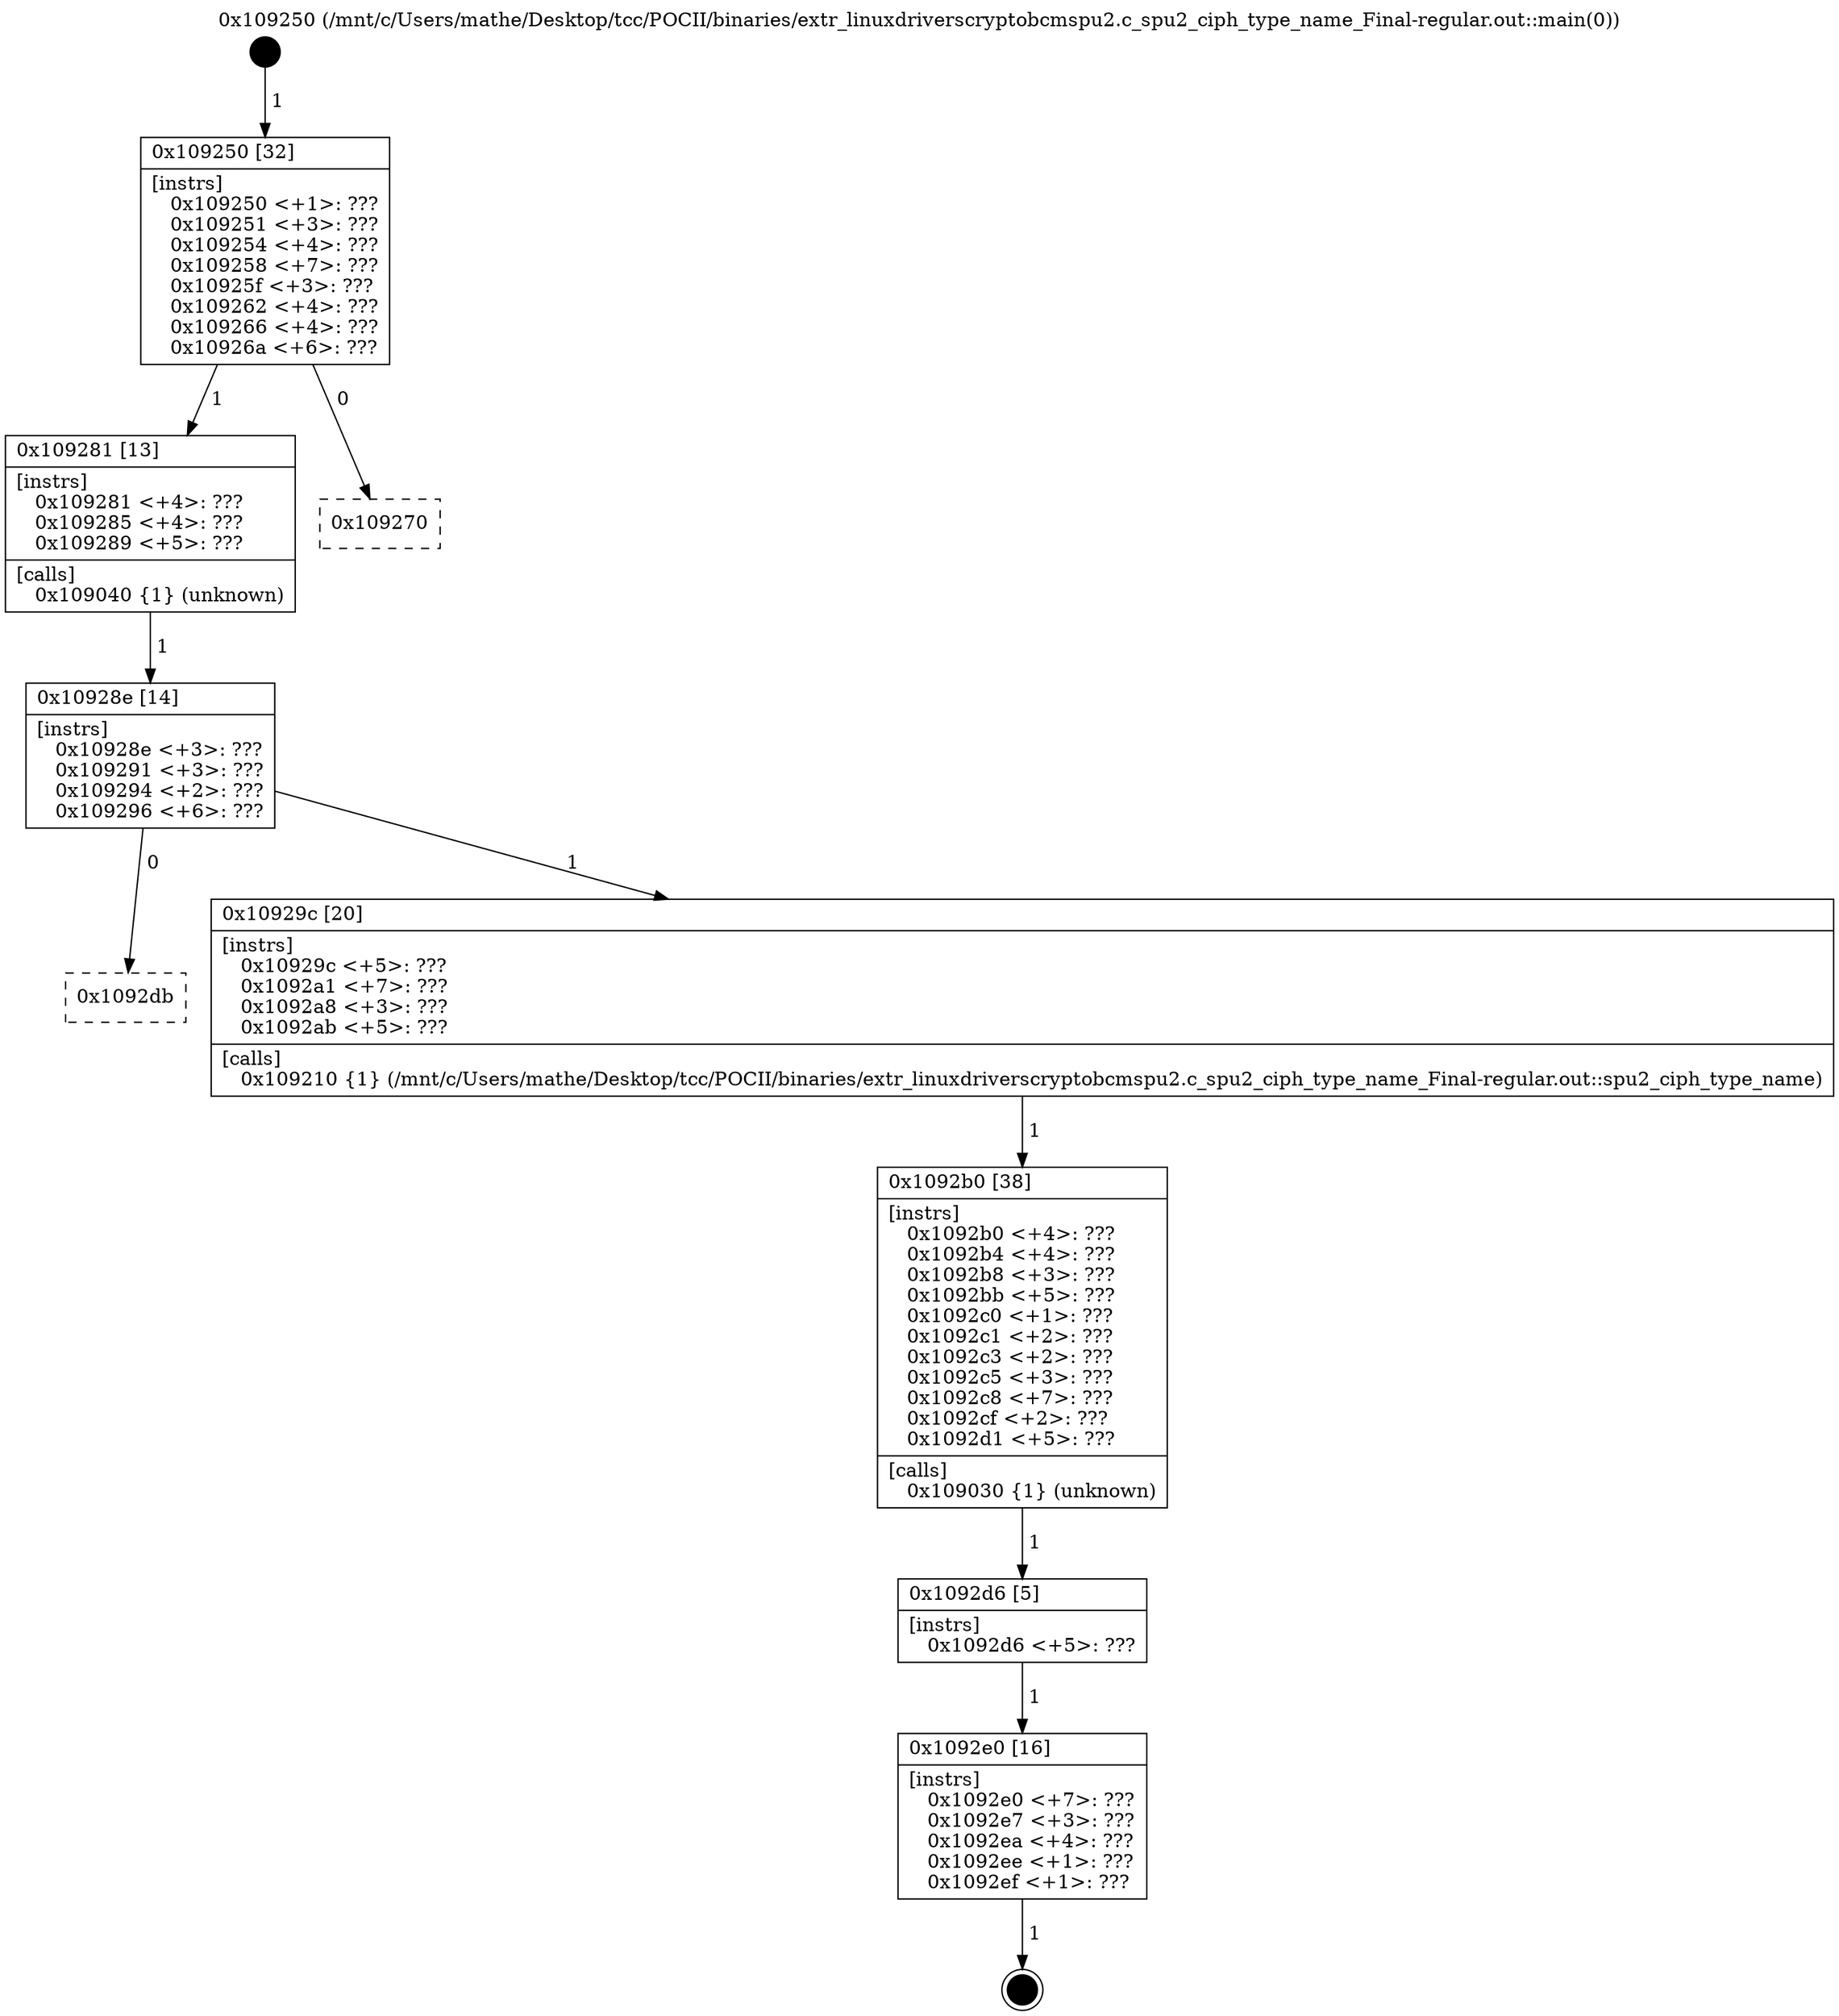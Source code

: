 digraph "0x109250" {
  label = "0x109250 (/mnt/c/Users/mathe/Desktop/tcc/POCII/binaries/extr_linuxdriverscryptobcmspu2.c_spu2_ciph_type_name_Final-regular.out::main(0))"
  labelloc = "t"
  node[shape=record]

  Entry [label="",width=0.3,height=0.3,shape=circle,fillcolor=black,style=filled]
  "0x109250" [label="{
     0x109250 [32]\l
     | [instrs]\l
     &nbsp;&nbsp;0x109250 \<+1\>: ???\l
     &nbsp;&nbsp;0x109251 \<+3\>: ???\l
     &nbsp;&nbsp;0x109254 \<+4\>: ???\l
     &nbsp;&nbsp;0x109258 \<+7\>: ???\l
     &nbsp;&nbsp;0x10925f \<+3\>: ???\l
     &nbsp;&nbsp;0x109262 \<+4\>: ???\l
     &nbsp;&nbsp;0x109266 \<+4\>: ???\l
     &nbsp;&nbsp;0x10926a \<+6\>: ???\l
  }"]
  "0x109281" [label="{
     0x109281 [13]\l
     | [instrs]\l
     &nbsp;&nbsp;0x109281 \<+4\>: ???\l
     &nbsp;&nbsp;0x109285 \<+4\>: ???\l
     &nbsp;&nbsp;0x109289 \<+5\>: ???\l
     | [calls]\l
     &nbsp;&nbsp;0x109040 \{1\} (unknown)\l
  }"]
  "0x109270" [label="{
     0x109270\l
  }", style=dashed]
  "0x10928e" [label="{
     0x10928e [14]\l
     | [instrs]\l
     &nbsp;&nbsp;0x10928e \<+3\>: ???\l
     &nbsp;&nbsp;0x109291 \<+3\>: ???\l
     &nbsp;&nbsp;0x109294 \<+2\>: ???\l
     &nbsp;&nbsp;0x109296 \<+6\>: ???\l
  }"]
  "0x1092db" [label="{
     0x1092db\l
  }", style=dashed]
  "0x10929c" [label="{
     0x10929c [20]\l
     | [instrs]\l
     &nbsp;&nbsp;0x10929c \<+5\>: ???\l
     &nbsp;&nbsp;0x1092a1 \<+7\>: ???\l
     &nbsp;&nbsp;0x1092a8 \<+3\>: ???\l
     &nbsp;&nbsp;0x1092ab \<+5\>: ???\l
     | [calls]\l
     &nbsp;&nbsp;0x109210 \{1\} (/mnt/c/Users/mathe/Desktop/tcc/POCII/binaries/extr_linuxdriverscryptobcmspu2.c_spu2_ciph_type_name_Final-regular.out::spu2_ciph_type_name)\l
  }"]
  Exit [label="",width=0.3,height=0.3,shape=circle,fillcolor=black,style=filled,peripheries=2]
  "0x1092b0" [label="{
     0x1092b0 [38]\l
     | [instrs]\l
     &nbsp;&nbsp;0x1092b0 \<+4\>: ???\l
     &nbsp;&nbsp;0x1092b4 \<+4\>: ???\l
     &nbsp;&nbsp;0x1092b8 \<+3\>: ???\l
     &nbsp;&nbsp;0x1092bb \<+5\>: ???\l
     &nbsp;&nbsp;0x1092c0 \<+1\>: ???\l
     &nbsp;&nbsp;0x1092c1 \<+2\>: ???\l
     &nbsp;&nbsp;0x1092c3 \<+2\>: ???\l
     &nbsp;&nbsp;0x1092c5 \<+3\>: ???\l
     &nbsp;&nbsp;0x1092c8 \<+7\>: ???\l
     &nbsp;&nbsp;0x1092cf \<+2\>: ???\l
     &nbsp;&nbsp;0x1092d1 \<+5\>: ???\l
     | [calls]\l
     &nbsp;&nbsp;0x109030 \{1\} (unknown)\l
  }"]
  "0x1092d6" [label="{
     0x1092d6 [5]\l
     | [instrs]\l
     &nbsp;&nbsp;0x1092d6 \<+5\>: ???\l
  }"]
  "0x1092e0" [label="{
     0x1092e0 [16]\l
     | [instrs]\l
     &nbsp;&nbsp;0x1092e0 \<+7\>: ???\l
     &nbsp;&nbsp;0x1092e7 \<+3\>: ???\l
     &nbsp;&nbsp;0x1092ea \<+4\>: ???\l
     &nbsp;&nbsp;0x1092ee \<+1\>: ???\l
     &nbsp;&nbsp;0x1092ef \<+1\>: ???\l
  }"]
  Entry -> "0x109250" [label=" 1"]
  "0x109250" -> "0x109281" [label=" 1"]
  "0x109250" -> "0x109270" [label=" 0"]
  "0x109281" -> "0x10928e" [label=" 1"]
  "0x10928e" -> "0x1092db" [label=" 0"]
  "0x10928e" -> "0x10929c" [label=" 1"]
  "0x1092e0" -> Exit [label=" 1"]
  "0x10929c" -> "0x1092b0" [label=" 1"]
  "0x1092b0" -> "0x1092d6" [label=" 1"]
  "0x1092d6" -> "0x1092e0" [label=" 1"]
}
